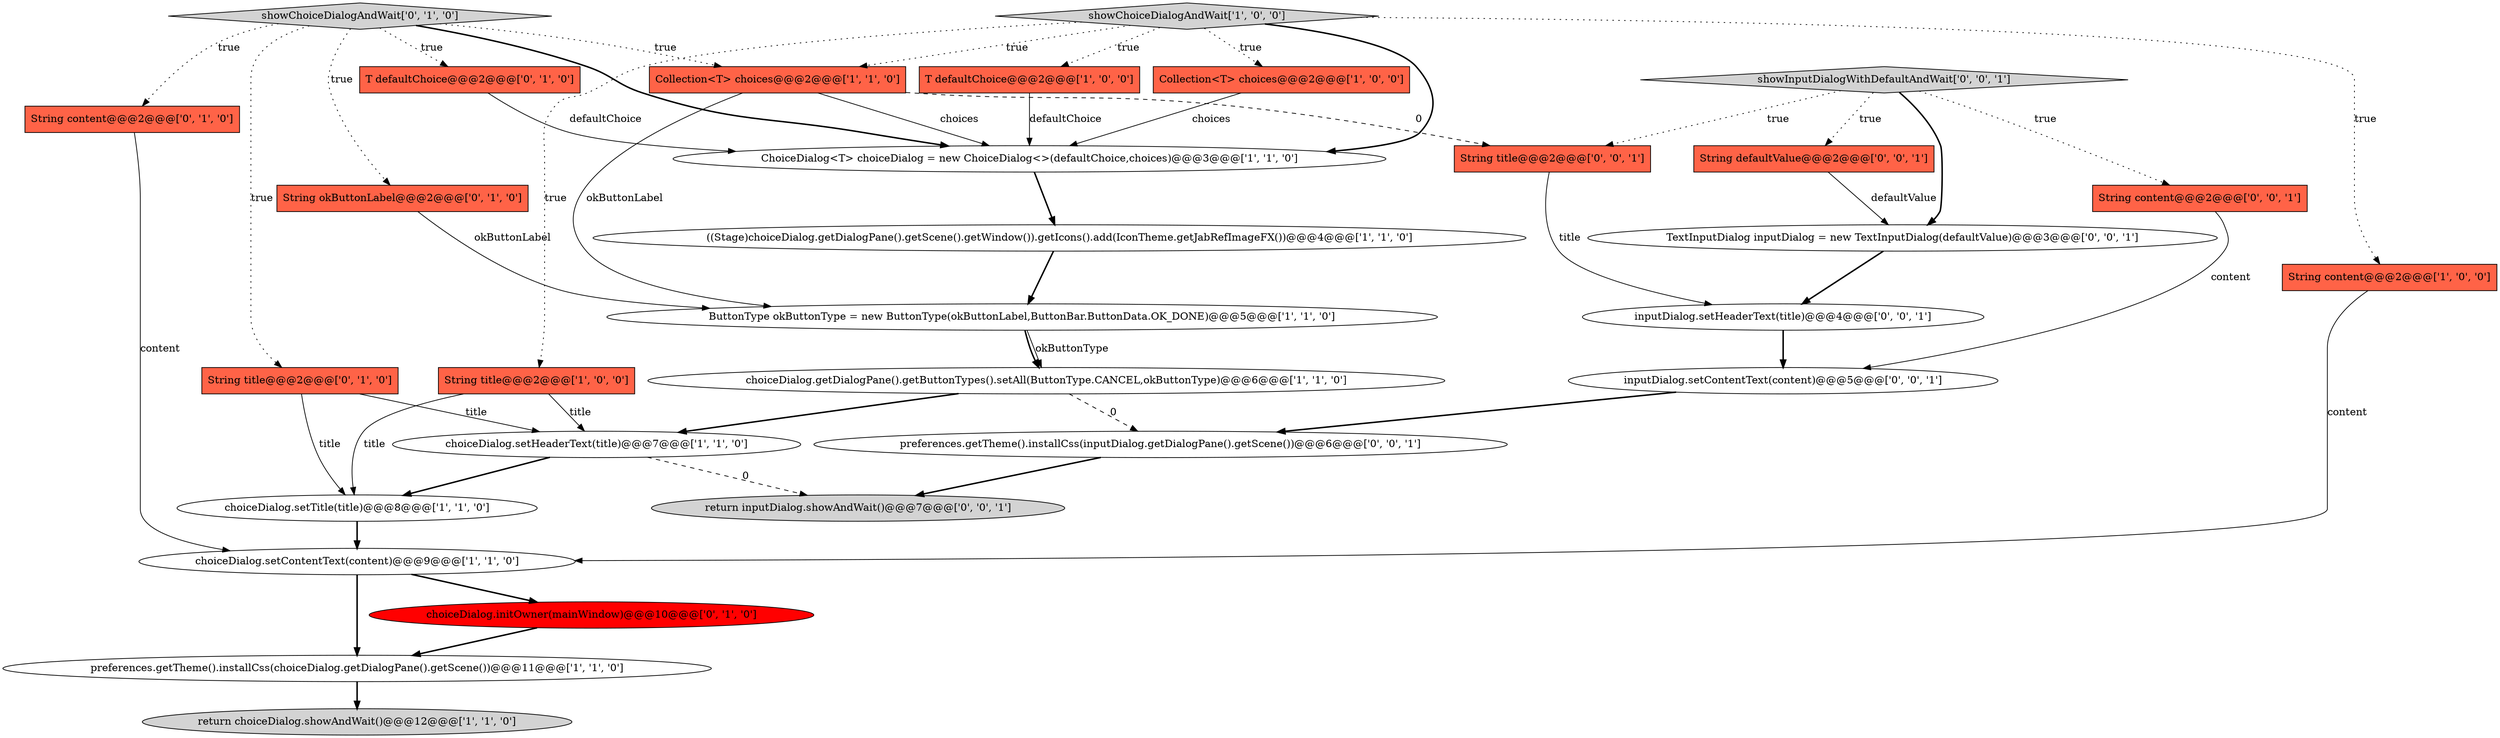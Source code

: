 digraph {
21 [style = filled, label = "inputDialog.setHeaderText(title)@@@4@@@['0', '0', '1']", fillcolor = white, shape = ellipse image = "AAA0AAABBB3BBB"];
16 [style = filled, label = "String content@@@2@@@['0', '1', '0']", fillcolor = tomato, shape = box image = "AAA0AAABBB2BBB"];
4 [style = filled, label = "choiceDialog.setHeaderText(title)@@@7@@@['1', '1', '0']", fillcolor = white, shape = ellipse image = "AAA0AAABBB1BBB"];
7 [style = filled, label = "Collection<T> choices@@@2@@@['1', '0', '0']", fillcolor = tomato, shape = box image = "AAA0AAABBB1BBB"];
9 [style = filled, label = "choiceDialog.setContentText(content)@@@9@@@['1', '1', '0']", fillcolor = white, shape = ellipse image = "AAA0AAABBB1BBB"];
28 [style = filled, label = "String title@@@2@@@['0', '0', '1']", fillcolor = tomato, shape = box image = "AAA0AAABBB3BBB"];
15 [style = filled, label = "showChoiceDialogAndWait['0', '1', '0']", fillcolor = lightgray, shape = diamond image = "AAA0AAABBB2BBB"];
10 [style = filled, label = "((Stage)choiceDialog.getDialogPane().getScene().getWindow()).getIcons().add(IconTheme.getJabRefImageFX())@@@4@@@['1', '1', '0']", fillcolor = white, shape = ellipse image = "AAA0AAABBB1BBB"];
0 [style = filled, label = "return choiceDialog.showAndWait()@@@12@@@['1', '1', '0']", fillcolor = lightgray, shape = ellipse image = "AAA0AAABBB1BBB"];
19 [style = filled, label = "choiceDialog.initOwner(mainWindow)@@@10@@@['0', '1', '0']", fillcolor = red, shape = ellipse image = "AAA1AAABBB2BBB"];
20 [style = filled, label = "String okButtonLabel@@@2@@@['0', '1', '0']", fillcolor = tomato, shape = box image = "AAA0AAABBB2BBB"];
18 [style = filled, label = "T defaultChoice@@@2@@@['0', '1', '0']", fillcolor = tomato, shape = box image = "AAA0AAABBB2BBB"];
17 [style = filled, label = "String title@@@2@@@['0', '1', '0']", fillcolor = tomato, shape = box image = "AAA0AAABBB2BBB"];
3 [style = filled, label = "preferences.getTheme().installCss(choiceDialog.getDialogPane().getScene())@@@11@@@['1', '1', '0']", fillcolor = white, shape = ellipse image = "AAA0AAABBB1BBB"];
2 [style = filled, label = "String content@@@2@@@['1', '0', '0']", fillcolor = tomato, shape = box image = "AAA0AAABBB1BBB"];
5 [style = filled, label = "String title@@@2@@@['1', '0', '0']", fillcolor = tomato, shape = box image = "AAA0AAABBB1BBB"];
29 [style = filled, label = "showInputDialogWithDefaultAndWait['0', '0', '1']", fillcolor = lightgray, shape = diamond image = "AAA0AAABBB3BBB"];
13 [style = filled, label = "T defaultChoice@@@2@@@['1', '0', '0']", fillcolor = tomato, shape = box image = "AAA0AAABBB1BBB"];
23 [style = filled, label = "String content@@@2@@@['0', '0', '1']", fillcolor = tomato, shape = box image = "AAA0AAABBB3BBB"];
6 [style = filled, label = "showChoiceDialogAndWait['1', '0', '0']", fillcolor = lightgray, shape = diamond image = "AAA0AAABBB1BBB"];
24 [style = filled, label = "inputDialog.setContentText(content)@@@5@@@['0', '0', '1']", fillcolor = white, shape = ellipse image = "AAA0AAABBB3BBB"];
27 [style = filled, label = "return inputDialog.showAndWait()@@@7@@@['0', '0', '1']", fillcolor = lightgray, shape = ellipse image = "AAA0AAABBB3BBB"];
25 [style = filled, label = "TextInputDialog inputDialog = new TextInputDialog(defaultValue)@@@3@@@['0', '0', '1']", fillcolor = white, shape = ellipse image = "AAA0AAABBB3BBB"];
8 [style = filled, label = "ButtonType okButtonType = new ButtonType(okButtonLabel,ButtonBar.ButtonData.OK_DONE)@@@5@@@['1', '1', '0']", fillcolor = white, shape = ellipse image = "AAA0AAABBB1BBB"];
1 [style = filled, label = "choiceDialog.setTitle(title)@@@8@@@['1', '1', '0']", fillcolor = white, shape = ellipse image = "AAA0AAABBB1BBB"];
26 [style = filled, label = "String defaultValue@@@2@@@['0', '0', '1']", fillcolor = tomato, shape = box image = "AAA0AAABBB3BBB"];
14 [style = filled, label = "Collection<T> choices@@@2@@@['1', '1', '0']", fillcolor = tomato, shape = box image = "AAA0AAABBB1BBB"];
22 [style = filled, label = "preferences.getTheme().installCss(inputDialog.getDialogPane().getScene())@@@6@@@['0', '0', '1']", fillcolor = white, shape = ellipse image = "AAA0AAABBB3BBB"];
12 [style = filled, label = "choiceDialog.getDialogPane().getButtonTypes().setAll(ButtonType.CANCEL,okButtonType)@@@6@@@['1', '1', '0']", fillcolor = white, shape = ellipse image = "AAA0AAABBB1BBB"];
11 [style = filled, label = "ChoiceDialog<T> choiceDialog = new ChoiceDialog<>(defaultChoice,choices)@@@3@@@['1', '1', '0']", fillcolor = white, shape = ellipse image = "AAA0AAABBB1BBB"];
14->11 [style = solid, label="choices"];
20->8 [style = solid, label="okButtonLabel"];
17->1 [style = solid, label="title"];
14->28 [style = dashed, label="0"];
28->21 [style = solid, label="title"];
6->13 [style = dotted, label="true"];
5->4 [style = solid, label="title"];
15->18 [style = dotted, label="true"];
5->1 [style = solid, label="title"];
29->25 [style = bold, label=""];
15->20 [style = dotted, label="true"];
2->9 [style = solid, label="content"];
4->27 [style = dashed, label="0"];
21->24 [style = bold, label=""];
29->23 [style = dotted, label="true"];
15->16 [style = dotted, label="true"];
26->25 [style = solid, label="defaultValue"];
15->14 [style = dotted, label="true"];
24->22 [style = bold, label=""];
29->26 [style = dotted, label="true"];
1->9 [style = bold, label=""];
3->0 [style = bold, label=""];
15->17 [style = dotted, label="true"];
6->14 [style = dotted, label="true"];
6->2 [style = dotted, label="true"];
15->11 [style = bold, label=""];
10->8 [style = bold, label=""];
12->4 [style = bold, label=""];
8->12 [style = solid, label="okButtonType"];
22->27 [style = bold, label=""];
29->28 [style = dotted, label="true"];
11->10 [style = bold, label=""];
13->11 [style = solid, label="defaultChoice"];
6->11 [style = bold, label=""];
12->22 [style = dashed, label="0"];
6->7 [style = dotted, label="true"];
9->19 [style = bold, label=""];
23->24 [style = solid, label="content"];
9->3 [style = bold, label=""];
18->11 [style = solid, label="defaultChoice"];
4->1 [style = bold, label=""];
7->11 [style = solid, label="choices"];
16->9 [style = solid, label="content"];
14->8 [style = solid, label="okButtonLabel"];
19->3 [style = bold, label=""];
8->12 [style = bold, label=""];
17->4 [style = solid, label="title"];
25->21 [style = bold, label=""];
6->5 [style = dotted, label="true"];
}
